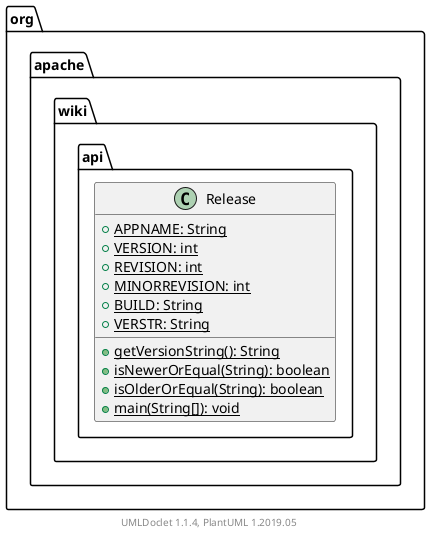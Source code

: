 @startuml

    namespace org.apache.wiki.api {

        class Release [[Release.html]] {
            {static} +APPNAME: String
            {static} +VERSION: int
            {static} +REVISION: int
            {static} +MINORREVISION: int
            {static} +BUILD: String
            {static} +VERSTR: String
            {static} +getVersionString(): String
            {static} +isNewerOrEqual(String): boolean
            {static} +isOlderOrEqual(String): boolean
            {static} +main(String[]): void
        }

    }


    center footer UMLDoclet 1.1.4, PlantUML 1.2019.05
@enduml
